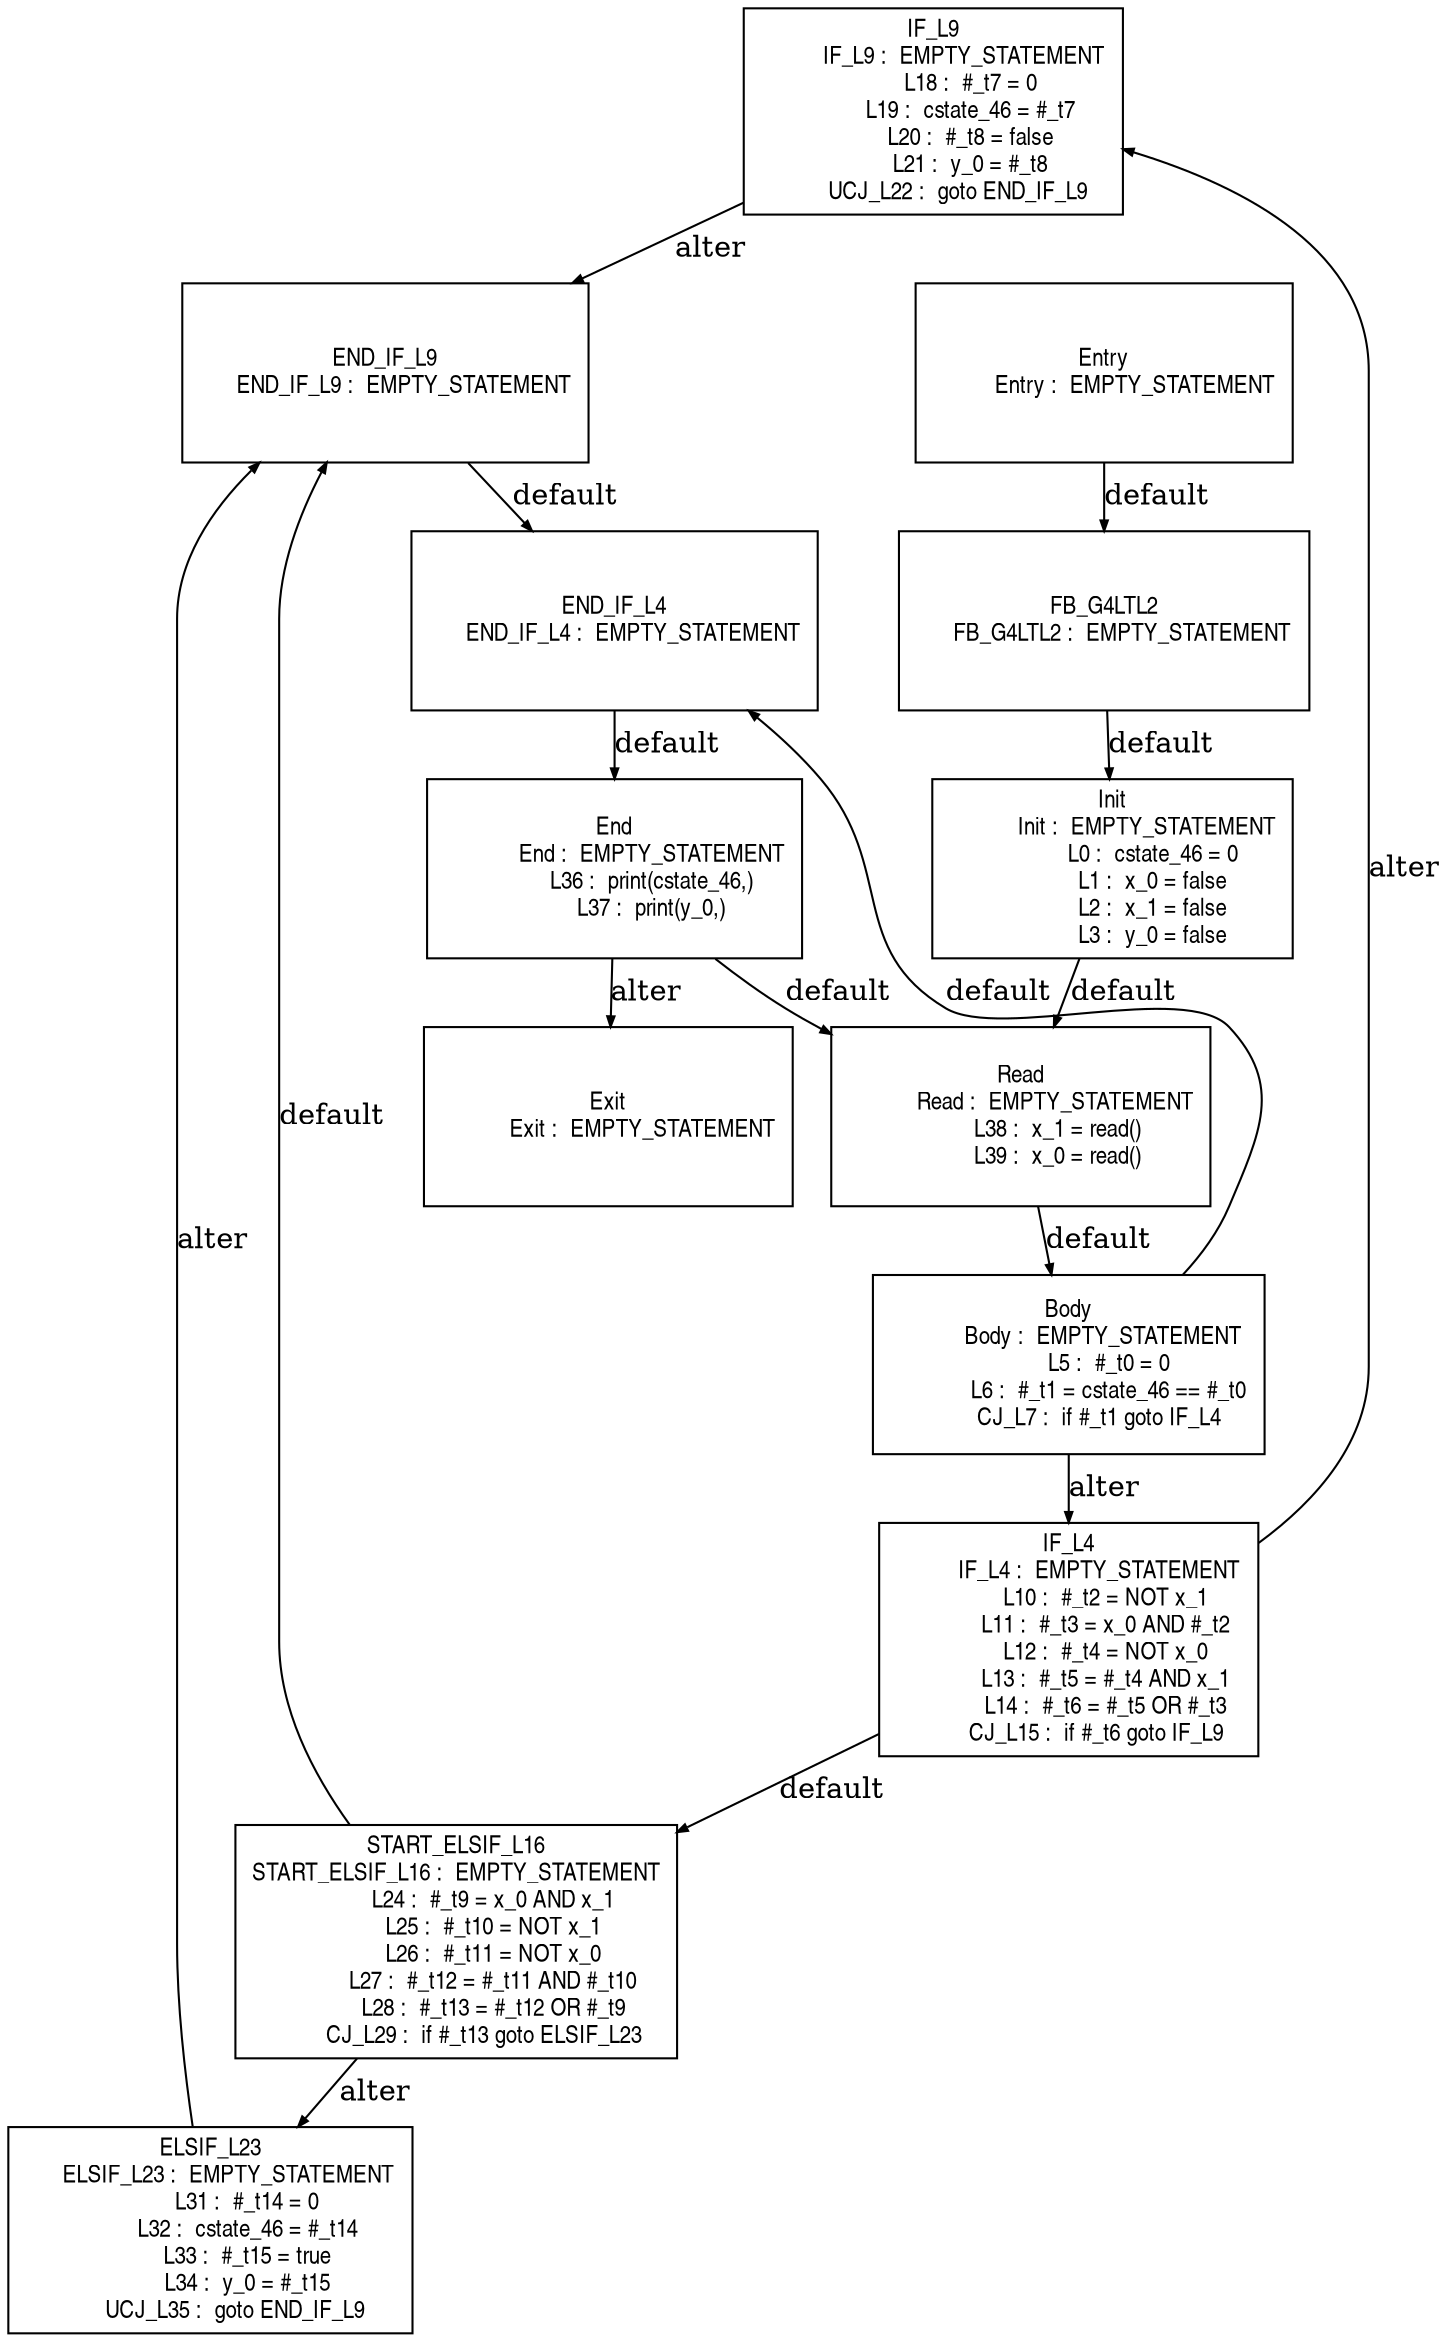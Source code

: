 digraph G {
  ranksep=.25;
  edge [arrowsize=.5]
  node [shape=rectangle, fontname="ArialNarrow",
        fontsize=12,  height=1.2];
  "IF_L9
          IF_L9 :  EMPTY_STATEMENT
            L18 :  #_t7 = 0
            L19 :  cstate_46 = #_t7
            L20 :  #_t8 = false
            L21 :  y_0 = #_t8
        UCJ_L22 :  goto END_IF_L9
"; "FB_G4LTL2
      FB_G4LTL2 :  EMPTY_STATEMENT
"; "ELSIF_L23
      ELSIF_L23 :  EMPTY_STATEMENT
            L31 :  #_t14 = 0
            L32 :  cstate_46 = #_t14
            L33 :  #_t15 = true
            L34 :  y_0 = #_t15
        UCJ_L35 :  goto END_IF_L9
"; "End
            End :  EMPTY_STATEMENT
            L36 :  print(cstate_46,)
            L37 :  print(y_0,)
"; "Body
           Body :  EMPTY_STATEMENT
             L5 :  #_t0 = 0
             L6 :  #_t1 = cstate_46 == #_t0
          CJ_L7 :  if #_t1 goto IF_L4
"; "Read
           Read :  EMPTY_STATEMENT
            L38 :  x_1 = read()
            L39 :  x_0 = read()
"; "END_IF_L4
      END_IF_L4 :  EMPTY_STATEMENT
"; "Exit
           Exit :  EMPTY_STATEMENT
"; "IF_L4
          IF_L4 :  EMPTY_STATEMENT
            L10 :  #_t2 = NOT x_1
            L11 :  #_t3 = x_0 AND #_t2
            L12 :  #_t4 = NOT x_0
            L13 :  #_t5 = #_t4 AND x_1
            L14 :  #_t6 = #_t5 OR #_t3
         CJ_L15 :  if #_t6 goto IF_L9
"; "START_ELSIF_L16
START_ELSIF_L16 :  EMPTY_STATEMENT
            L24 :  #_t9 = x_0 AND x_1
            L25 :  #_t10 = NOT x_1
            L26 :  #_t11 = NOT x_0
            L27 :  #_t12 = #_t11 AND #_t10
            L28 :  #_t13 = #_t12 OR #_t9
         CJ_L29 :  if #_t13 goto ELSIF_L23
"; "END_IF_L9
      END_IF_L9 :  EMPTY_STATEMENT
"; "Init
           Init :  EMPTY_STATEMENT
             L0 :  cstate_46 = 0
             L1 :  x_0 = false
             L2 :  x_1 = false
             L3 :  y_0 = false
"; "Entry
          Entry :  EMPTY_STATEMENT
"; 
  "FB_G4LTL2
      FB_G4LTL2 :  EMPTY_STATEMENT
" -> "Init
           Init :  EMPTY_STATEMENT
             L0 :  cstate_46 = 0
             L1 :  x_0 = false
             L2 :  x_1 = false
             L3 :  y_0 = false
"  [label="default"];
  "Init
           Init :  EMPTY_STATEMENT
             L0 :  cstate_46 = 0
             L1 :  x_0 = false
             L2 :  x_1 = false
             L3 :  y_0 = false
" -> "Read
           Read :  EMPTY_STATEMENT
            L38 :  x_1 = read()
            L39 :  x_0 = read()
"  [label="default"];
  "Body
           Body :  EMPTY_STATEMENT
             L5 :  #_t0 = 0
             L6 :  #_t1 = cstate_46 == #_t0
          CJ_L7 :  if #_t1 goto IF_L4
" -> "END_IF_L4
      END_IF_L4 :  EMPTY_STATEMENT
"  [label="default"];
  "Body
           Body :  EMPTY_STATEMENT
             L5 :  #_t0 = 0
             L6 :  #_t1 = cstate_46 == #_t0
          CJ_L7 :  if #_t1 goto IF_L4
" -> "IF_L4
          IF_L4 :  EMPTY_STATEMENT
            L10 :  #_t2 = NOT x_1
            L11 :  #_t3 = x_0 AND #_t2
            L12 :  #_t4 = NOT x_0
            L13 :  #_t5 = #_t4 AND x_1
            L14 :  #_t6 = #_t5 OR #_t3
         CJ_L15 :  if #_t6 goto IF_L9
"  [label="alter"];
  "IF_L4
          IF_L4 :  EMPTY_STATEMENT
            L10 :  #_t2 = NOT x_1
            L11 :  #_t3 = x_0 AND #_t2
            L12 :  #_t4 = NOT x_0
            L13 :  #_t5 = #_t4 AND x_1
            L14 :  #_t6 = #_t5 OR #_t3
         CJ_L15 :  if #_t6 goto IF_L9
" -> "START_ELSIF_L16
START_ELSIF_L16 :  EMPTY_STATEMENT
            L24 :  #_t9 = x_0 AND x_1
            L25 :  #_t10 = NOT x_1
            L26 :  #_t11 = NOT x_0
            L27 :  #_t12 = #_t11 AND #_t10
            L28 :  #_t13 = #_t12 OR #_t9
         CJ_L29 :  if #_t13 goto ELSIF_L23
"  [label="default"];
  "IF_L4
          IF_L4 :  EMPTY_STATEMENT
            L10 :  #_t2 = NOT x_1
            L11 :  #_t3 = x_0 AND #_t2
            L12 :  #_t4 = NOT x_0
            L13 :  #_t5 = #_t4 AND x_1
            L14 :  #_t6 = #_t5 OR #_t3
         CJ_L15 :  if #_t6 goto IF_L9
" -> "IF_L9
          IF_L9 :  EMPTY_STATEMENT
            L18 :  #_t7 = 0
            L19 :  cstate_46 = #_t7
            L20 :  #_t8 = false
            L21 :  y_0 = #_t8
        UCJ_L22 :  goto END_IF_L9
"  [label="alter"];
  "IF_L9
          IF_L9 :  EMPTY_STATEMENT
            L18 :  #_t7 = 0
            L19 :  cstate_46 = #_t7
            L20 :  #_t8 = false
            L21 :  y_0 = #_t8
        UCJ_L22 :  goto END_IF_L9
" -> "END_IF_L9
      END_IF_L9 :  EMPTY_STATEMENT
"  [label="alter"];
  "START_ELSIF_L16
START_ELSIF_L16 :  EMPTY_STATEMENT
            L24 :  #_t9 = x_0 AND x_1
            L25 :  #_t10 = NOT x_1
            L26 :  #_t11 = NOT x_0
            L27 :  #_t12 = #_t11 AND #_t10
            L28 :  #_t13 = #_t12 OR #_t9
         CJ_L29 :  if #_t13 goto ELSIF_L23
" -> "END_IF_L9
      END_IF_L9 :  EMPTY_STATEMENT
"  [label="default"];
  "START_ELSIF_L16
START_ELSIF_L16 :  EMPTY_STATEMENT
            L24 :  #_t9 = x_0 AND x_1
            L25 :  #_t10 = NOT x_1
            L26 :  #_t11 = NOT x_0
            L27 :  #_t12 = #_t11 AND #_t10
            L28 :  #_t13 = #_t12 OR #_t9
         CJ_L29 :  if #_t13 goto ELSIF_L23
" -> "ELSIF_L23
      ELSIF_L23 :  EMPTY_STATEMENT
            L31 :  #_t14 = 0
            L32 :  cstate_46 = #_t14
            L33 :  #_t15 = true
            L34 :  y_0 = #_t15
        UCJ_L35 :  goto END_IF_L9
"  [label="alter"];
  "ELSIF_L23
      ELSIF_L23 :  EMPTY_STATEMENT
            L31 :  #_t14 = 0
            L32 :  cstate_46 = #_t14
            L33 :  #_t15 = true
            L34 :  y_0 = #_t15
        UCJ_L35 :  goto END_IF_L9
" -> "END_IF_L9
      END_IF_L9 :  EMPTY_STATEMENT
"  [label="alter"];
  "END_IF_L9
      END_IF_L9 :  EMPTY_STATEMENT
" -> "END_IF_L4
      END_IF_L4 :  EMPTY_STATEMENT
"  [label="default"];
  "END_IF_L4
      END_IF_L4 :  EMPTY_STATEMENT
" -> "End
            End :  EMPTY_STATEMENT
            L36 :  print(cstate_46,)
            L37 :  print(y_0,)
"  [label="default"];
  "Entry
          Entry :  EMPTY_STATEMENT
" -> "FB_G4LTL2
      FB_G4LTL2 :  EMPTY_STATEMENT
"  [label="default"];
  "End
            End :  EMPTY_STATEMENT
            L36 :  print(cstate_46,)
            L37 :  print(y_0,)
" -> "Read
           Read :  EMPTY_STATEMENT
            L38 :  x_1 = read()
            L39 :  x_0 = read()
"  [label="default"];
  "End
            End :  EMPTY_STATEMENT
            L36 :  print(cstate_46,)
            L37 :  print(y_0,)
" -> "Exit
           Exit :  EMPTY_STATEMENT
"  [label="alter"];
  "Read
           Read :  EMPTY_STATEMENT
            L38 :  x_1 = read()
            L39 :  x_0 = read()
" -> "Body
           Body :  EMPTY_STATEMENT
             L5 :  #_t0 = 0
             L6 :  #_t1 = cstate_46 == #_t0
          CJ_L7 :  if #_t1 goto IF_L4
"  [label="default"];
}
